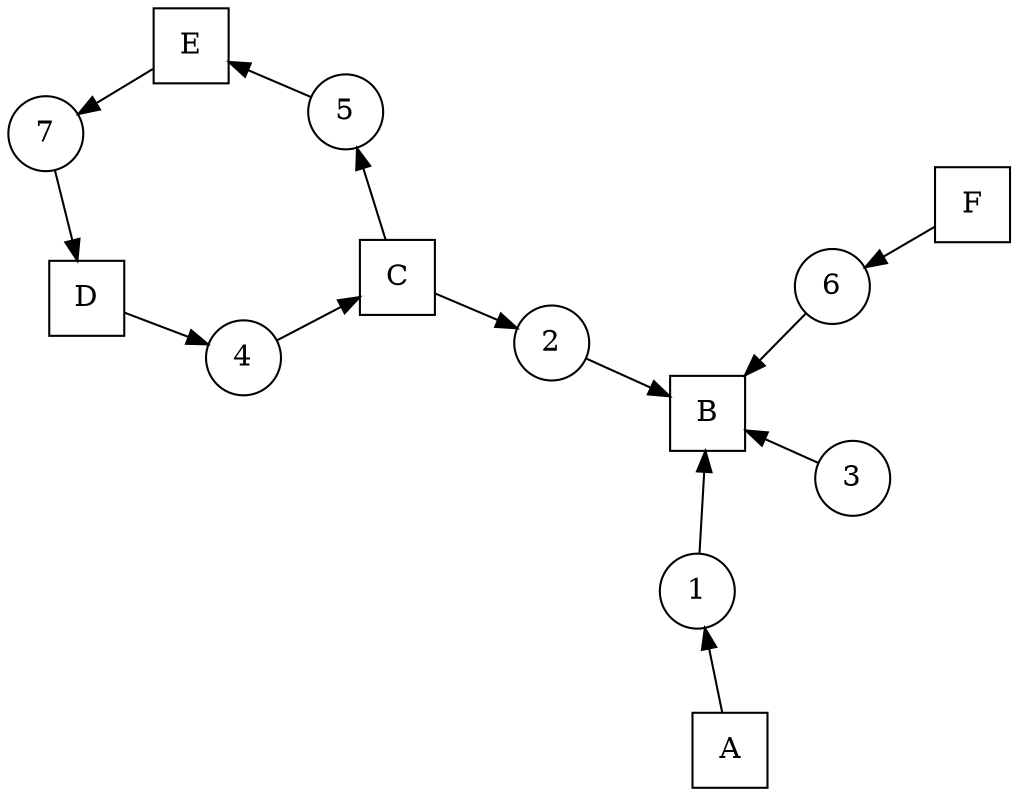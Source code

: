 #+begin_src dot :exports results :file ltxpng/deteccion_bloqueos.png
digraph G {
	layout = neato;
	1 [label = "1", shape = circle];
	2 [label = "2", shape = circle];
	3 [label = "3", shape = circle];
	4 [label = "4", shape = circle];
	5 [label = "5", shape = circle];
	6 [label = "6", shape = circle];
	7 [label = "7", shape = circle];
	A [label = "A", shape = square];
	B [label = "B", shape = square];
	C [label = "C", shape = square];
	D [label = "D", shape = square];
	E [label = "E", shape = square];
	F [label = "F", shape = square];
	A -> 1 -> B
	3 -> B;
	F -> 6 -> B;
	2 -> B;
	4 -> C -> 2;
	C -> 5 -> E -> 7 -> D -> 4;
}
#+end_src
